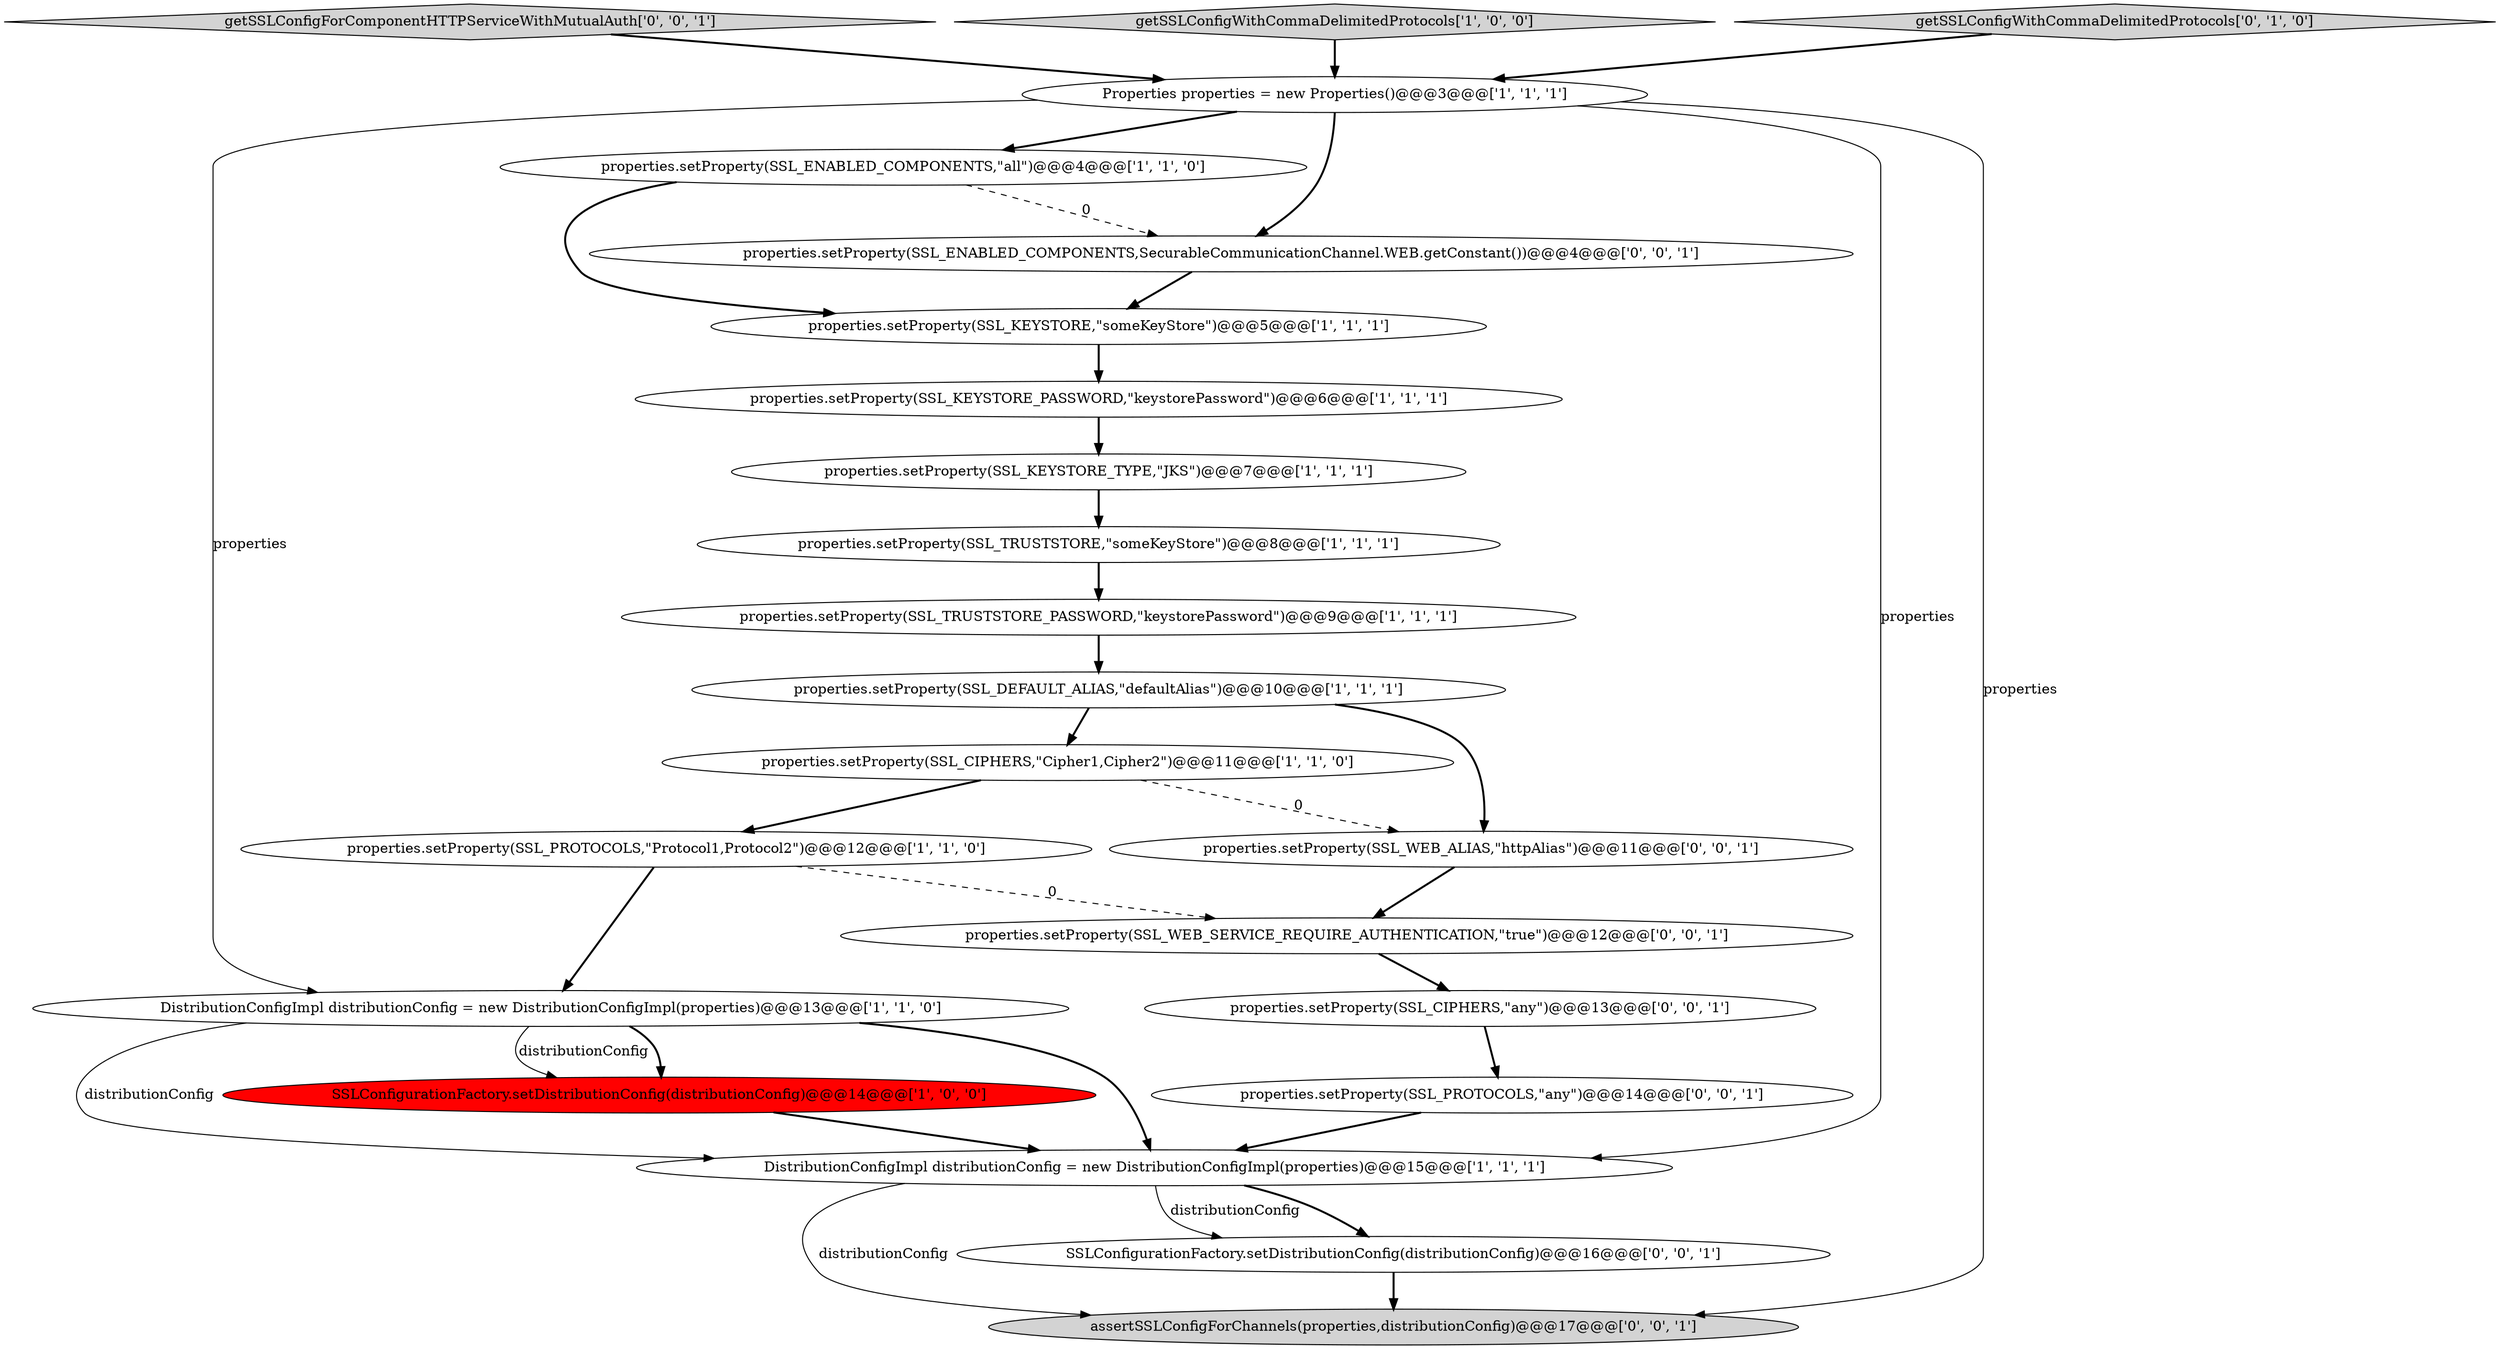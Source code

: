 digraph {
15 [style = filled, label = "properties.setProperty(SSL_PROTOCOLS,\"any\")@@@14@@@['0', '0', '1']", fillcolor = white, shape = ellipse image = "AAA0AAABBB3BBB"];
12 [style = filled, label = "properties.setProperty(SSL_KEYSTORE,\"someKeyStore\")@@@5@@@['1', '1', '1']", fillcolor = white, shape = ellipse image = "AAA0AAABBB1BBB"];
22 [style = filled, label = "getSSLConfigForComponentHTTPServiceWithMutualAuth['0', '0', '1']", fillcolor = lightgray, shape = diamond image = "AAA0AAABBB3BBB"];
17 [style = filled, label = "properties.setProperty(SSL_WEB_SERVICE_REQUIRE_AUTHENTICATION,\"true\")@@@12@@@['0', '0', '1']", fillcolor = white, shape = ellipse image = "AAA0AAABBB3BBB"];
4 [style = filled, label = "properties.setProperty(SSL_TRUSTSTORE,\"someKeyStore\")@@@8@@@['1', '1', '1']", fillcolor = white, shape = ellipse image = "AAA0AAABBB1BBB"];
8 [style = filled, label = "properties.setProperty(SSL_ENABLED_COMPONENTS,\"all\")@@@4@@@['1', '1', '0']", fillcolor = white, shape = ellipse image = "AAA0AAABBB1BBB"];
7 [style = filled, label = "properties.setProperty(SSL_KEYSTORE_TYPE,\"JKS\")@@@7@@@['1', '1', '1']", fillcolor = white, shape = ellipse image = "AAA0AAABBB1BBB"];
11 [style = filled, label = "DistributionConfigImpl distributionConfig = new DistributionConfigImpl(properties)@@@15@@@['1', '1', '1']", fillcolor = white, shape = ellipse image = "AAA0AAABBB1BBB"];
18 [style = filled, label = "properties.setProperty(SSL_WEB_ALIAS,\"httpAlias\")@@@11@@@['0', '0', '1']", fillcolor = white, shape = ellipse image = "AAA0AAABBB3BBB"];
20 [style = filled, label = "properties.setProperty(SSL_CIPHERS,\"any\")@@@13@@@['0', '0', '1']", fillcolor = white, shape = ellipse image = "AAA0AAABBB3BBB"];
9 [style = filled, label = "properties.setProperty(SSL_CIPHERS,\"Cipher1,Cipher2\")@@@11@@@['1', '1', '0']", fillcolor = white, shape = ellipse image = "AAA0AAABBB1BBB"];
6 [style = filled, label = "DistributionConfigImpl distributionConfig = new DistributionConfigImpl(properties)@@@13@@@['1', '1', '0']", fillcolor = white, shape = ellipse image = "AAA0AAABBB1BBB"];
21 [style = filled, label = "SSLConfigurationFactory.setDistributionConfig(distributionConfig)@@@16@@@['0', '0', '1']", fillcolor = white, shape = ellipse image = "AAA0AAABBB3BBB"];
3 [style = filled, label = "properties.setProperty(SSL_DEFAULT_ALIAS,\"defaultAlias\")@@@10@@@['1', '1', '1']", fillcolor = white, shape = ellipse image = "AAA0AAABBB1BBB"];
13 [style = filled, label = "getSSLConfigWithCommaDelimitedProtocols['1', '0', '0']", fillcolor = lightgray, shape = diamond image = "AAA0AAABBB1BBB"];
10 [style = filled, label = "properties.setProperty(SSL_TRUSTSTORE_PASSWORD,\"keystorePassword\")@@@9@@@['1', '1', '1']", fillcolor = white, shape = ellipse image = "AAA0AAABBB1BBB"];
16 [style = filled, label = "properties.setProperty(SSL_ENABLED_COMPONENTS,SecurableCommunicationChannel.WEB.getConstant())@@@4@@@['0', '0', '1']", fillcolor = white, shape = ellipse image = "AAA0AAABBB3BBB"];
14 [style = filled, label = "getSSLConfigWithCommaDelimitedProtocols['0', '1', '0']", fillcolor = lightgray, shape = diamond image = "AAA0AAABBB2BBB"];
19 [style = filled, label = "assertSSLConfigForChannels(properties,distributionConfig)@@@17@@@['0', '0', '1']", fillcolor = lightgray, shape = ellipse image = "AAA0AAABBB3BBB"];
2 [style = filled, label = "SSLConfigurationFactory.setDistributionConfig(distributionConfig)@@@14@@@['1', '0', '0']", fillcolor = red, shape = ellipse image = "AAA1AAABBB1BBB"];
0 [style = filled, label = "Properties properties = new Properties()@@@3@@@['1', '1', '1']", fillcolor = white, shape = ellipse image = "AAA0AAABBB1BBB"];
5 [style = filled, label = "properties.setProperty(SSL_KEYSTORE_PASSWORD,\"keystorePassword\")@@@6@@@['1', '1', '1']", fillcolor = white, shape = ellipse image = "AAA0AAABBB1BBB"];
1 [style = filled, label = "properties.setProperty(SSL_PROTOCOLS,\"Protocol1,Protocol2\")@@@12@@@['1', '1', '0']", fillcolor = white, shape = ellipse image = "AAA0AAABBB1BBB"];
4->10 [style = bold, label=""];
0->16 [style = bold, label=""];
8->16 [style = dashed, label="0"];
12->5 [style = bold, label=""];
21->19 [style = bold, label=""];
0->11 [style = solid, label="properties"];
9->18 [style = dashed, label="0"];
11->21 [style = bold, label=""];
11->19 [style = solid, label="distributionConfig"];
18->17 [style = bold, label=""];
10->3 [style = bold, label=""];
7->4 [style = bold, label=""];
6->11 [style = solid, label="distributionConfig"];
3->18 [style = bold, label=""];
6->2 [style = bold, label=""];
0->6 [style = solid, label="properties"];
3->9 [style = bold, label=""];
11->21 [style = solid, label="distributionConfig"];
1->17 [style = dashed, label="0"];
1->6 [style = bold, label=""];
22->0 [style = bold, label=""];
15->11 [style = bold, label=""];
14->0 [style = bold, label=""];
0->19 [style = solid, label="properties"];
6->11 [style = bold, label=""];
0->8 [style = bold, label=""];
5->7 [style = bold, label=""];
9->1 [style = bold, label=""];
6->2 [style = solid, label="distributionConfig"];
20->15 [style = bold, label=""];
16->12 [style = bold, label=""];
2->11 [style = bold, label=""];
8->12 [style = bold, label=""];
13->0 [style = bold, label=""];
17->20 [style = bold, label=""];
}
